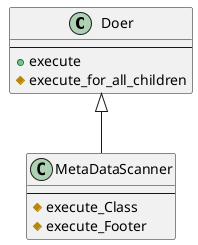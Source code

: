 {
  "sha1": "3zb7z1rot14p4m0e9ir4ovb5ama6gkq",
  "insertion": {
    "when": "2024-05-30T20:48:20.390Z",
    "user": "plantuml@gmail.com"
  }
}
@startuml

<style>
visibilityIcon {
  protected {
    LineColor DarkGoldenRod
    BackgroundColor DarkGoldenRod
  }
}
</style>


class  Doer    {
--
{method} + execute
{method} # execute_for_all_children
}
class  MetaDataScanner {
--
{method} # execute_Class
{method} # execute_Footer
}
Doer <|-- MetaDataScanner
@enduml

